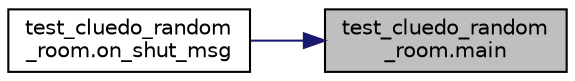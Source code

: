 digraph "test_cluedo_random_room.main"
{
 // LATEX_PDF_SIZE
  edge [fontname="Helvetica",fontsize="10",labelfontname="Helvetica",labelfontsize="10"];
  node [fontname="Helvetica",fontsize="10",shape=record];
  rankdir="RL";
  Node1 [label="test_cluedo_random\l_room.main",height=0.2,width=0.4,color="black", fillcolor="grey75", style="filled", fontcolor="black",tooltip=" "];
  Node1 -> Node2 [dir="back",color="midnightblue",fontsize="10",style="solid",fontname="Helvetica"];
  Node2 [label="test_cluedo_random\l_room.on_shut_msg",height=0.2,width=0.4,color="black", fillcolor="white", style="filled",URL="$a00180_a23808ddd3552f7bdd15a39262d9735f7.html#a23808ddd3552f7bdd15a39262d9735f7",tooltip=" "];
}
